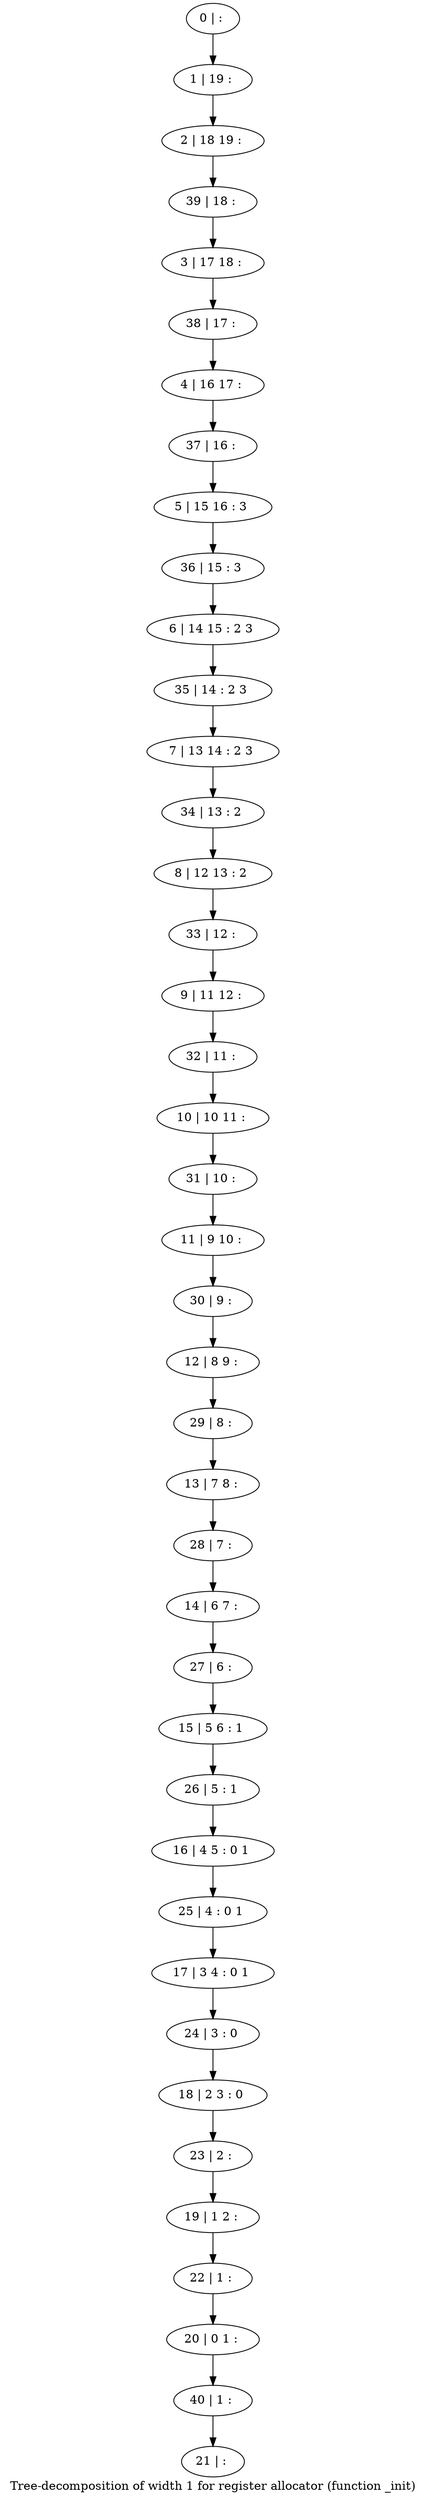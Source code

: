 digraph G {
graph [label="Tree-decomposition of width 1 for register allocator (function _init)"]
0[label="0 | : "];
1[label="1 | 19 : "];
2[label="2 | 18 19 : "];
3[label="3 | 17 18 : "];
4[label="4 | 16 17 : "];
5[label="5 | 15 16 : 3 "];
6[label="6 | 14 15 : 2 3 "];
7[label="7 | 13 14 : 2 3 "];
8[label="8 | 12 13 : 2 "];
9[label="9 | 11 12 : "];
10[label="10 | 10 11 : "];
11[label="11 | 9 10 : "];
12[label="12 | 8 9 : "];
13[label="13 | 7 8 : "];
14[label="14 | 6 7 : "];
15[label="15 | 5 6 : 1 "];
16[label="16 | 4 5 : 0 1 "];
17[label="17 | 3 4 : 0 1 "];
18[label="18 | 2 3 : 0 "];
19[label="19 | 1 2 : "];
20[label="20 | 0 1 : "];
21[label="21 | : "];
22[label="22 | 1 : "];
23[label="23 | 2 : "];
24[label="24 | 3 : 0 "];
25[label="25 | 4 : 0 1 "];
26[label="26 | 5 : 1 "];
27[label="27 | 6 : "];
28[label="28 | 7 : "];
29[label="29 | 8 : "];
30[label="30 | 9 : "];
31[label="31 | 10 : "];
32[label="32 | 11 : "];
33[label="33 | 12 : "];
34[label="34 | 13 : 2 "];
35[label="35 | 14 : 2 3 "];
36[label="36 | 15 : 3 "];
37[label="37 | 16 : "];
38[label="38 | 17 : "];
39[label="39 | 18 : "];
40[label="40 | 1 : "];
0->1 ;
1->2 ;
22->20 ;
19->22 ;
23->19 ;
18->23 ;
24->18 ;
17->24 ;
25->17 ;
16->25 ;
26->16 ;
15->26 ;
27->15 ;
14->27 ;
28->14 ;
13->28 ;
29->13 ;
12->29 ;
30->12 ;
11->30 ;
31->11 ;
10->31 ;
32->10 ;
9->32 ;
33->9 ;
8->33 ;
34->8 ;
7->34 ;
35->7 ;
6->35 ;
36->6 ;
5->36 ;
37->5 ;
4->37 ;
38->4 ;
3->38 ;
39->3 ;
2->39 ;
40->21 ;
20->40 ;
}
